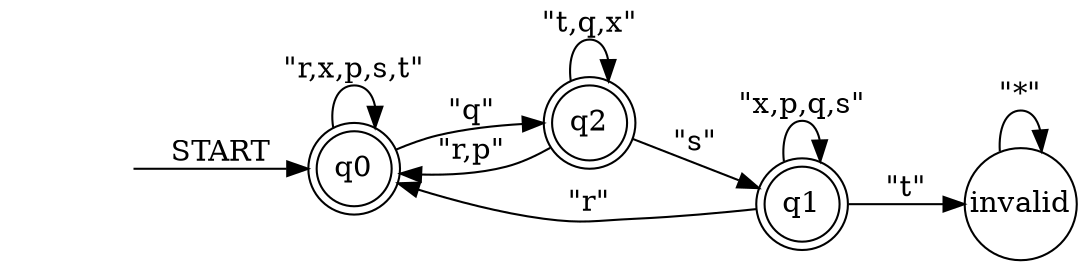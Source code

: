 # ----------------------------------- 
#Title:   G(!q || G(!s || XG!t) || ((r || !s || X(!t W r)) U (p || r)))
#From:  patterns.projects.cs.ksu.edu/documentation/patterns/ltl.shtml 
# alphabet : [t, p, r, q, s, x]
# ----------------------------------- 
 
 
digraph G {
  rankdir=LR;
  q0 [shape=doublecircle, margin=0];
  q1 [shape=doublecircle, margin=0];
  q2 [shape=doublecircle, margin=0];
  start0 [shape=none, style=invis];
  start0 -> q0 [label="START"];
  q1 -> q1  [label="\"x,p,q,s\""];
  q0 -> q0  [label="\"r,x,p,s,t\""];
  q2 -> q2  [label="\"t,q,x\""];
  q2 -> q1  [label="\"s\""];
  q2 -> q0  [label="\"r,p\""];
  q1 -> q0  [label="\"r\""];
  q0 -> q2  [label="\"q\""];
  invalid -> invalid  [label="\"*\""];
  q1 -> invalid  [label="\"t\""];
  invalid [shape=circle, margin=0];
}
